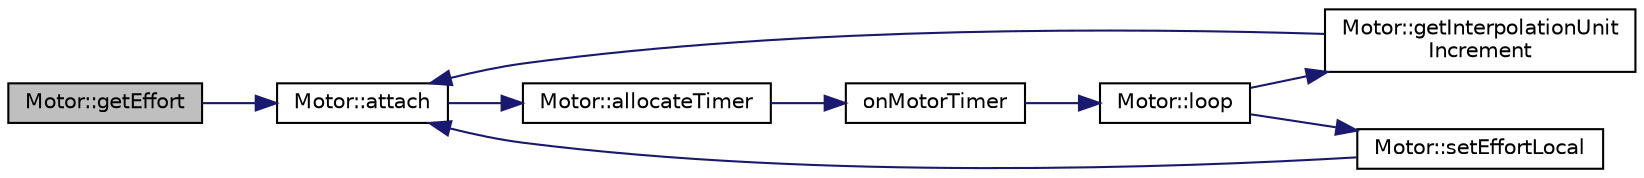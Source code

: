 digraph "Motor::getEffort"
{
 // LATEX_PDF_SIZE
  edge [fontname="Helvetica",fontsize="10",labelfontname="Helvetica",labelfontsize="10"];
  node [fontname="Helvetica",fontsize="10",shape=record];
  rankdir="LR";
  Node1 [label="Motor::getEffort",height=0.2,width=0.4,color="black", fillcolor="grey75", style="filled", fontcolor="black",tooltip=" "];
  Node1 -> Node2 [color="midnightblue",fontsize="10",style="solid",fontname="Helvetica"];
  Node2 [label="Motor::attach",height=0.2,width=0.4,color="black", fillcolor="white", style="filled",URL="$classMotor.html#a1d359b5a58005e36f3eef43dcd929da7",tooltip="Attach the motors hardware."];
  Node2 -> Node3 [color="midnightblue",fontsize="10",style="solid",fontname="Helvetica"];
  Node3 [label="Motor::allocateTimer",height=0.2,width=0.4,color="black", fillcolor="white", style="filled",URL="$classMotor.html#aa5dbe98f9cbaebd430bf1b7841d4bbc0",tooltip=" "];
  Node3 -> Node4 [color="midnightblue",fontsize="10",style="solid",fontname="Helvetica"];
  Node4 [label="onMotorTimer",height=0.2,width=0.4,color="black", fillcolor="white", style="filled",URL="$Motor_8cpp.html#adb66b9c7a2544338725556bce116d5df",tooltip=" "];
  Node4 -> Node5 [color="midnightblue",fontsize="10",style="solid",fontname="Helvetica"];
  Node5 [label="Motor::loop",height=0.2,width=0.4,color="black", fillcolor="white", style="filled",URL="$classMotor.html#a2db9c1833fe2b9e5b1b1e4b9e5d4c4ee",tooltip=" "];
  Node5 -> Node6 [color="midnightblue",fontsize="10",style="solid",fontname="Helvetica"];
  Node6 [label="Motor::getInterpolationUnit\lIncrement",height=0.2,width=0.4,color="black", fillcolor="white", style="filled",URL="$classMotor.html#aee3b24180cc7221ab63e1c2c32363693",tooltip=" "];
  Node6 -> Node2 [color="midnightblue",fontsize="10",style="solid",fontname="Helvetica"];
  Node5 -> Node7 [color="midnightblue",fontsize="10",style="solid",fontname="Helvetica"];
  Node7 [label="Motor::setEffortLocal",height=0.2,width=0.4,color="black", fillcolor="white", style="filled",URL="$classMotor.html#adc069b762efb5288612fa03b00c86dbf",tooltip=" "];
  Node7 -> Node2 [color="midnightblue",fontsize="10",style="solid",fontname="Helvetica"];
}
